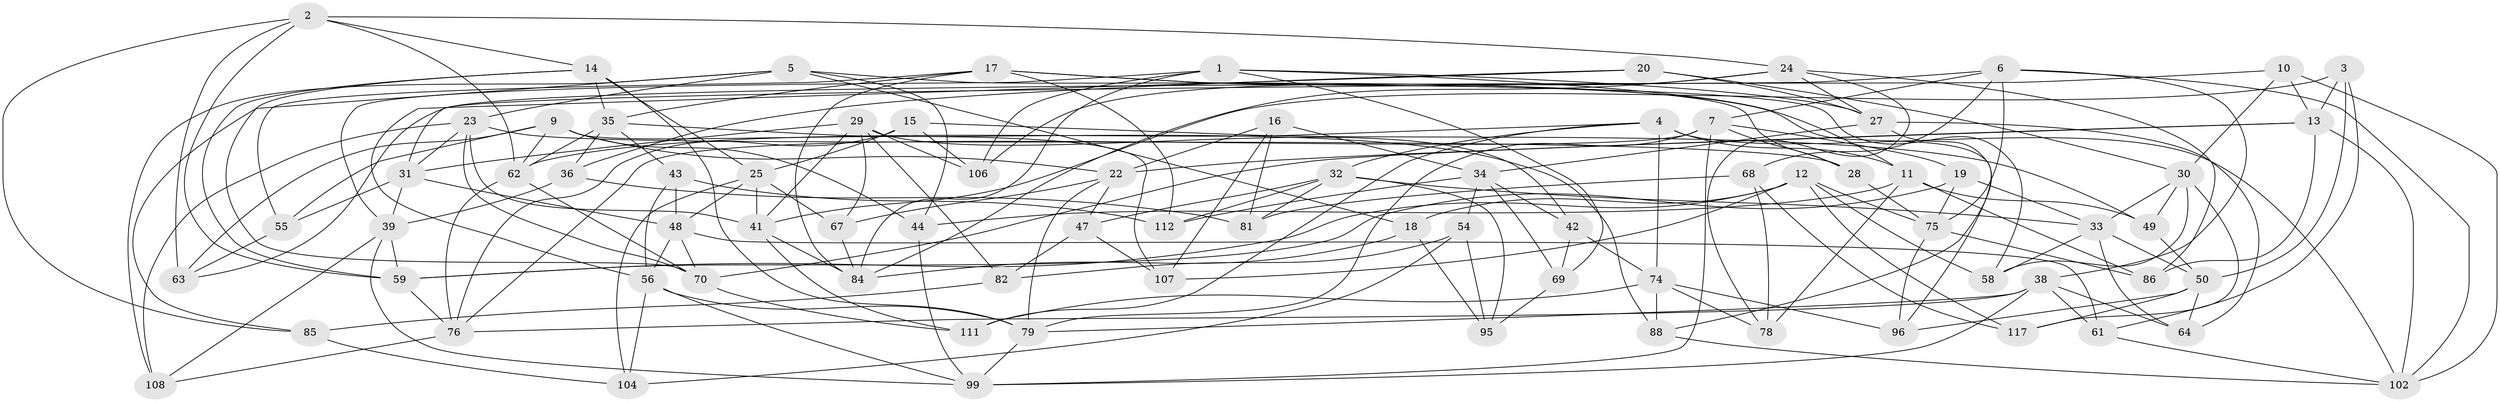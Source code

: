 // Generated by graph-tools (version 1.1) at 2025/24/03/03/25 07:24:25]
// undirected, 78 vertices, 196 edges
graph export_dot {
graph [start="1"]
  node [color=gray90,style=filled];
  1 [super="+26"];
  2 [super="+118"];
  3;
  4 [super="+66"];
  5 [super="+109"];
  6 [super="+8"];
  7 [super="+40"];
  9 [super="+37"];
  10;
  11 [super="+93"];
  12 [super="+53"];
  13 [super="+73"];
  14 [super="+60"];
  15;
  16;
  17 [super="+21"];
  18;
  19;
  20;
  22 [super="+51"];
  23 [super="+89"];
  24 [super="+114"];
  25 [super="+87"];
  27 [super="+45"];
  28;
  29 [super="+97"];
  30 [super="+52"];
  31 [super="+98"];
  32 [super="+90"];
  33 [super="+72"];
  34 [super="+46"];
  35 [super="+80"];
  36;
  38 [super="+71"];
  39 [super="+110"];
  41 [super="+115"];
  42;
  43;
  44;
  47;
  48 [super="+77"];
  49;
  50 [super="+57"];
  54;
  55;
  56 [super="+91"];
  58;
  59 [super="+65"];
  61;
  62 [super="+103"];
  63;
  64;
  67;
  68;
  69;
  70 [super="+100"];
  74 [super="+101"];
  75 [super="+94"];
  76 [super="+83"];
  78;
  79 [super="+92"];
  81;
  82;
  84 [super="+113"];
  85;
  86;
  88;
  95;
  96;
  99 [super="+105"];
  102 [super="+116"];
  104;
  106;
  107;
  108;
  111;
  112;
  117;
  1 -- 106;
  1 -- 39;
  1 -- 11;
  1 -- 27;
  1 -- 69;
  1 -- 84;
  2 -- 62;
  2 -- 63;
  2 -- 59;
  2 -- 24;
  2 -- 85;
  2 -- 14;
  3 -- 61;
  3 -- 41;
  3 -- 50;
  3 -- 13;
  4 -- 102;
  4 -- 111;
  4 -- 74;
  4 -- 32;
  4 -- 11;
  4 -- 62;
  5 -- 85;
  5 -- 108;
  5 -- 23;
  5 -- 18;
  5 -- 44;
  5 -- 28;
  6 -- 7;
  6 -- 38;
  6 -- 31;
  6 -- 102;
  6 -- 75;
  6 -- 68;
  7 -- 99;
  7 -- 28;
  7 -- 19;
  7 -- 76;
  7 -- 79;
  9 -- 63;
  9 -- 62;
  9 -- 44;
  9 -- 107;
  9 -- 22;
  9 -- 55;
  10 -- 63;
  10 -- 13;
  10 -- 102;
  10 -- 30;
  11 -- 78;
  11 -- 86;
  11 -- 49;
  11 -- 44;
  12 -- 58;
  12 -- 107;
  12 -- 75;
  12 -- 18;
  12 -- 59;
  12 -- 117;
  13 -- 70;
  13 -- 22;
  13 -- 86;
  13 -- 102;
  14 -- 70;
  14 -- 79;
  14 -- 59;
  14 -- 35;
  14 -- 25;
  15 -- 49;
  15 -- 106;
  15 -- 25;
  15 -- 76;
  16 -- 81;
  16 -- 107;
  16 -- 22;
  16 -- 34;
  17 -- 112;
  17 -- 58;
  17 -- 35;
  17 -- 96;
  17 -- 84;
  17 -- 55;
  18 -- 95;
  18 -- 84;
  19 -- 59;
  19 -- 75;
  19 -- 33;
  20 -- 36;
  20 -- 30;
  20 -- 27;
  20 -- 56;
  22 -- 67;
  22 -- 79;
  22 -- 47;
  23 -- 28;
  23 -- 41;
  23 -- 108;
  23 -- 31;
  23 -- 70;
  24 -- 78;
  24 -- 106;
  24 -- 86;
  24 -- 27;
  24 -- 84;
  25 -- 41;
  25 -- 104;
  25 -- 67;
  25 -- 48;
  27 -- 64;
  27 -- 88;
  27 -- 34;
  28 -- 75;
  29 -- 67;
  29 -- 31;
  29 -- 82;
  29 -- 42;
  29 -- 106;
  29 -- 41;
  30 -- 49;
  30 -- 117;
  30 -- 33;
  30 -- 58;
  31 -- 48;
  31 -- 39;
  31 -- 55;
  32 -- 95;
  32 -- 112;
  32 -- 33;
  32 -- 81;
  32 -- 47;
  33 -- 50;
  33 -- 64;
  33 -- 58;
  34 -- 42;
  34 -- 54;
  34 -- 112;
  34 -- 69;
  35 -- 43;
  35 -- 36;
  35 -- 88;
  35 -- 62;
  36 -- 81;
  36 -- 39;
  38 -- 61;
  38 -- 64;
  38 -- 76;
  38 -- 79;
  38 -- 99;
  39 -- 59;
  39 -- 108;
  39 -- 99;
  41 -- 84;
  41 -- 111;
  42 -- 69;
  42 -- 74;
  43 -- 56;
  43 -- 48;
  43 -- 112;
  44 -- 99;
  47 -- 107;
  47 -- 82;
  48 -- 70;
  48 -- 56;
  48 -- 61;
  49 -- 50;
  50 -- 96;
  50 -- 64;
  50 -- 117;
  54 -- 82;
  54 -- 104;
  54 -- 95;
  55 -- 63;
  56 -- 79;
  56 -- 99;
  56 -- 104;
  59 -- 76;
  61 -- 102;
  62 -- 70;
  62 -- 76;
  67 -- 84;
  68 -- 117;
  68 -- 78;
  68 -- 81;
  69 -- 95;
  70 -- 111;
  74 -- 111;
  74 -- 88;
  74 -- 96;
  74 -- 78;
  75 -- 86;
  75 -- 96;
  76 -- 108;
  79 -- 99;
  82 -- 85;
  85 -- 104;
  88 -- 102;
}
